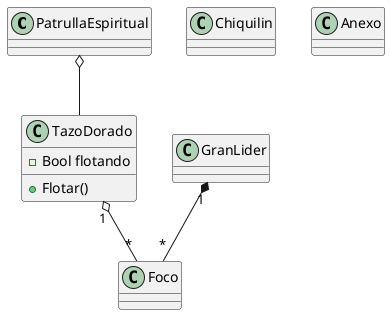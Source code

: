 @startuml diagrama

class PatrullaEspiritual
class TazoDorado{
    + Flotar()
    - Bool flotando

}
class Chiquilin
class Anexo


class Foco
class GranLider

PatrullaEspiritual o-- TazoDorado
GranLider "1" *-- "*" Foco
TazoDorado "1" o-- "*" Foco




@enduml